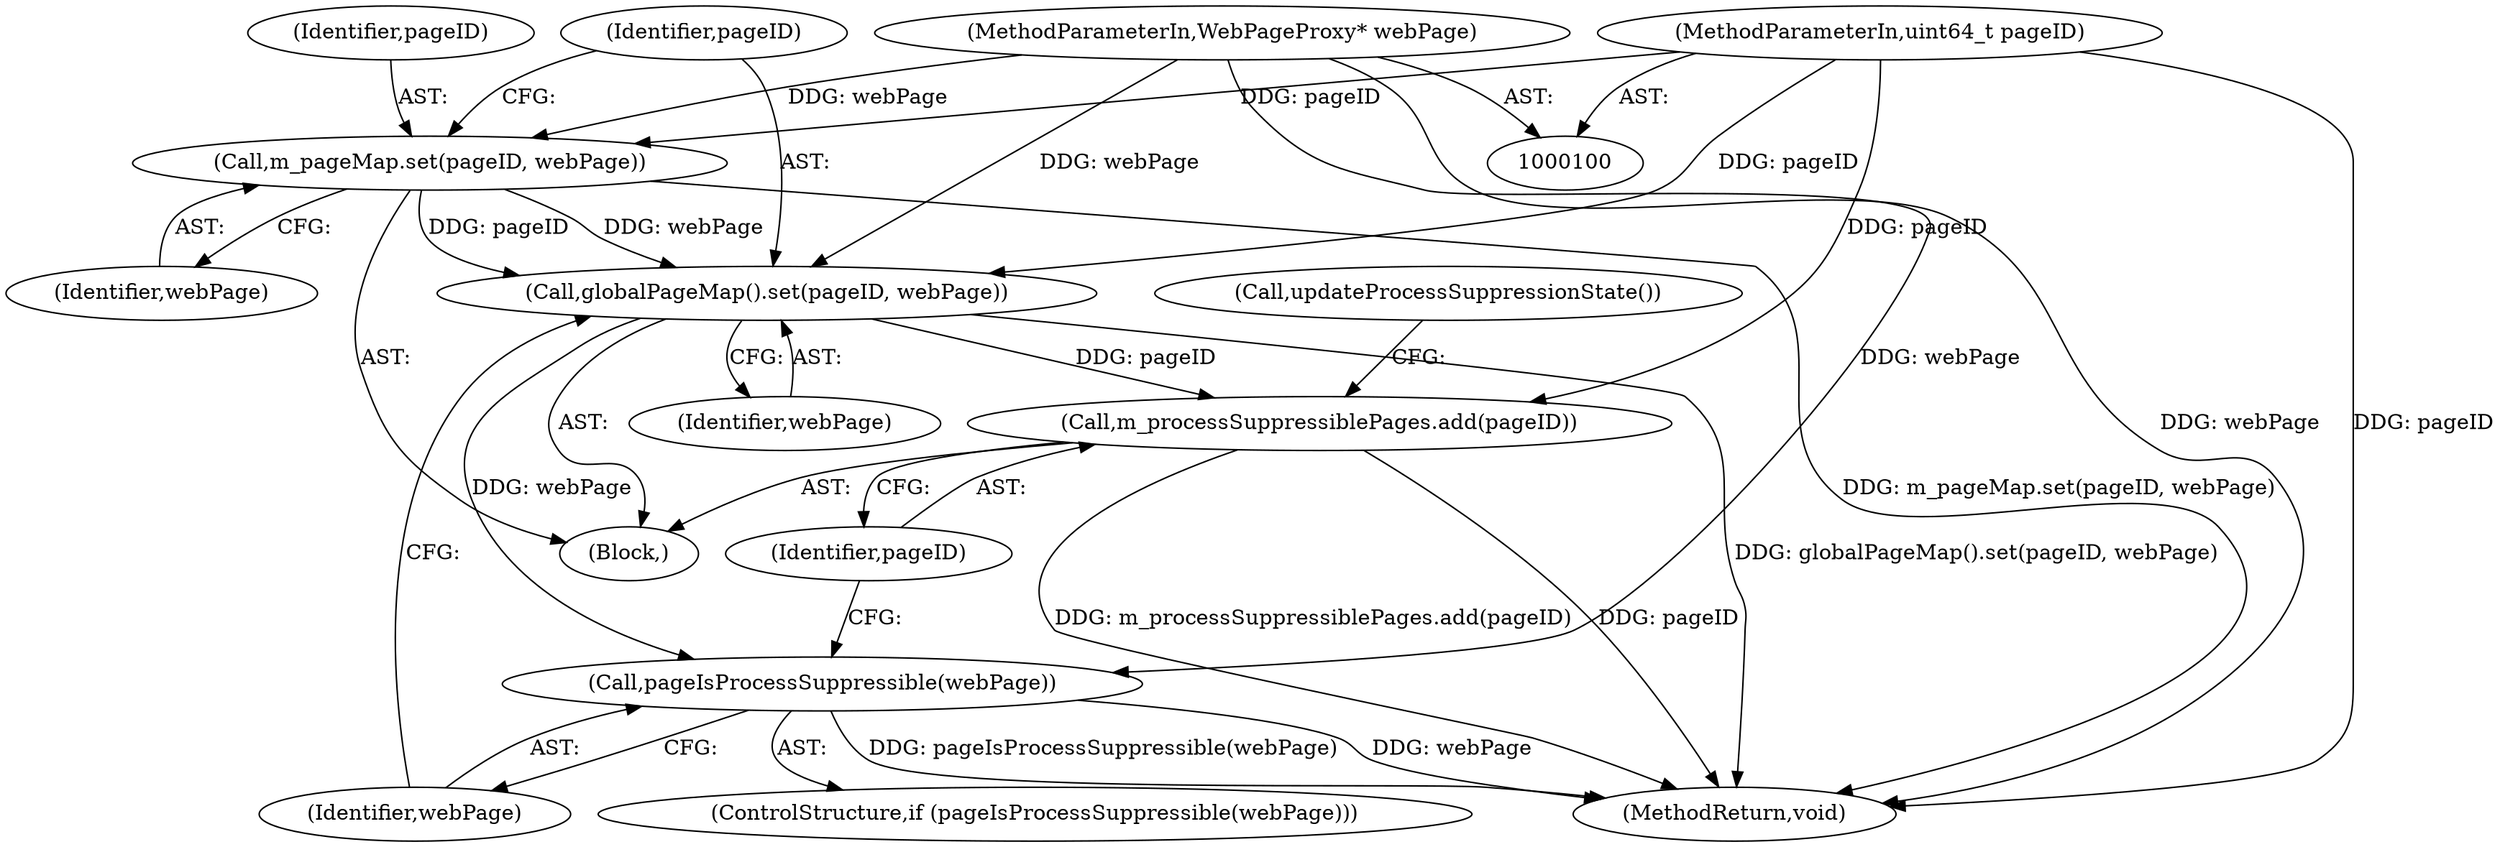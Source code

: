 digraph "1_Chrome_2bfb2b8299e2fb6a432390a93a99a85fed1d29c9@pointer" {
"1000107" [label="(Call,globalPageMap().set(pageID, webPage))"];
"1000104" [label="(Call,m_pageMap.set(pageID, webPage))"];
"1000102" [label="(MethodParameterIn,uint64_t pageID)"];
"1000101" [label="(MethodParameterIn,WebPageProxy* webPage)"];
"1000111" [label="(Call,pageIsProcessSuppressible(webPage))"];
"1000113" [label="(Call,m_processSuppressiblePages.add(pageID))"];
"1000107" [label="(Call,globalPageMap().set(pageID, webPage))"];
"1000114" [label="(Identifier,pageID)"];
"1000101" [label="(MethodParameterIn,WebPageProxy* webPage)"];
"1000113" [label="(Call,m_processSuppressiblePages.add(pageID))"];
"1000104" [label="(Call,m_pageMap.set(pageID, webPage))"];
"1000105" [label="(Identifier,pageID)"];
"1000115" [label="(Call,updateProcessSuppressionState())"];
"1000110" [label="(ControlStructure,if (pageIsProcessSuppressible(webPage)))"];
"1000106" [label="(Identifier,webPage)"];
"1000103" [label="(Block,)"];
"1000108" [label="(Identifier,pageID)"];
"1000102" [label="(MethodParameterIn,uint64_t pageID)"];
"1000109" [label="(Identifier,webPage)"];
"1000116" [label="(MethodReturn,void)"];
"1000111" [label="(Call,pageIsProcessSuppressible(webPage))"];
"1000112" [label="(Identifier,webPage)"];
"1000107" -> "1000103"  [label="AST: "];
"1000107" -> "1000109"  [label="CFG: "];
"1000108" -> "1000107"  [label="AST: "];
"1000109" -> "1000107"  [label="AST: "];
"1000112" -> "1000107"  [label="CFG: "];
"1000107" -> "1000116"  [label="DDG: globalPageMap().set(pageID, webPage)"];
"1000104" -> "1000107"  [label="DDG: pageID"];
"1000104" -> "1000107"  [label="DDG: webPage"];
"1000102" -> "1000107"  [label="DDG: pageID"];
"1000101" -> "1000107"  [label="DDG: webPage"];
"1000107" -> "1000111"  [label="DDG: webPage"];
"1000107" -> "1000113"  [label="DDG: pageID"];
"1000104" -> "1000103"  [label="AST: "];
"1000104" -> "1000106"  [label="CFG: "];
"1000105" -> "1000104"  [label="AST: "];
"1000106" -> "1000104"  [label="AST: "];
"1000108" -> "1000104"  [label="CFG: "];
"1000104" -> "1000116"  [label="DDG: m_pageMap.set(pageID, webPage)"];
"1000102" -> "1000104"  [label="DDG: pageID"];
"1000101" -> "1000104"  [label="DDG: webPage"];
"1000102" -> "1000100"  [label="AST: "];
"1000102" -> "1000116"  [label="DDG: pageID"];
"1000102" -> "1000113"  [label="DDG: pageID"];
"1000101" -> "1000100"  [label="AST: "];
"1000101" -> "1000116"  [label="DDG: webPage"];
"1000101" -> "1000111"  [label="DDG: webPage"];
"1000111" -> "1000110"  [label="AST: "];
"1000111" -> "1000112"  [label="CFG: "];
"1000112" -> "1000111"  [label="AST: "];
"1000114" -> "1000111"  [label="CFG: "];
"1000111" -> "1000116"  [label="DDG: pageIsProcessSuppressible(webPage)"];
"1000111" -> "1000116"  [label="DDG: webPage"];
"1000113" -> "1000103"  [label="AST: "];
"1000113" -> "1000114"  [label="CFG: "];
"1000114" -> "1000113"  [label="AST: "];
"1000115" -> "1000113"  [label="CFG: "];
"1000113" -> "1000116"  [label="DDG: pageID"];
"1000113" -> "1000116"  [label="DDG: m_processSuppressiblePages.add(pageID)"];
}
